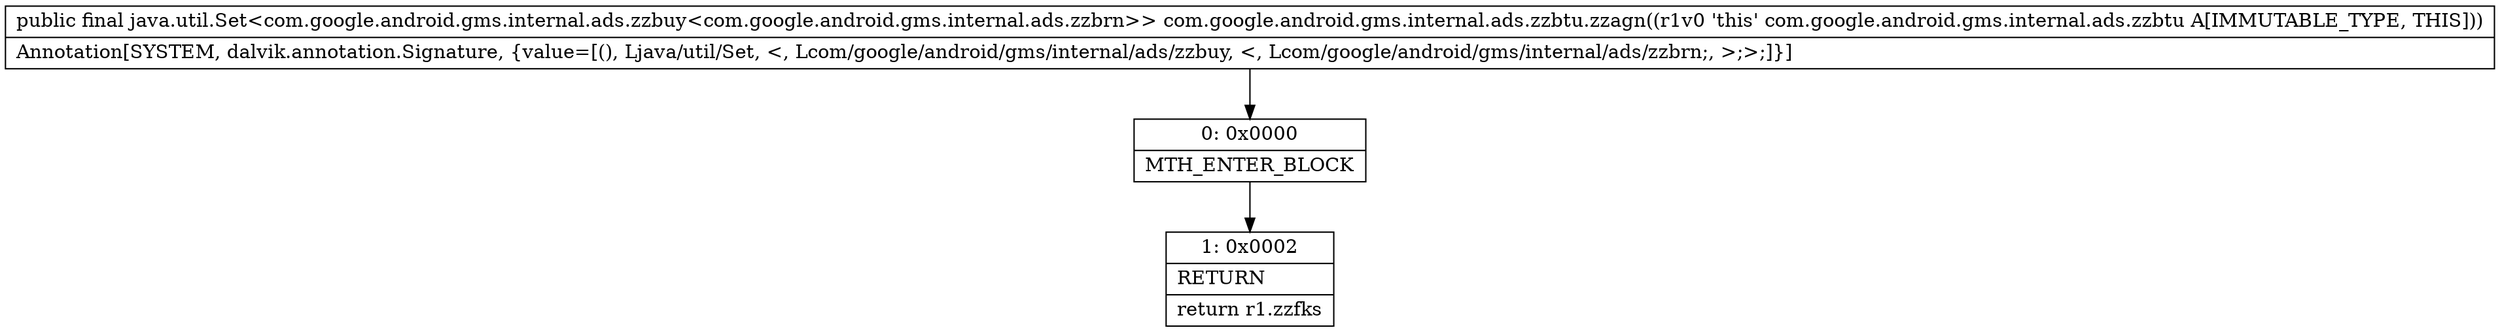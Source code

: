 digraph "CFG forcom.google.android.gms.internal.ads.zzbtu.zzagn()Ljava\/util\/Set;" {
Node_0 [shape=record,label="{0\:\ 0x0000|MTH_ENTER_BLOCK\l}"];
Node_1 [shape=record,label="{1\:\ 0x0002|RETURN\l|return r1.zzfks\l}"];
MethodNode[shape=record,label="{public final java.util.Set\<com.google.android.gms.internal.ads.zzbuy\<com.google.android.gms.internal.ads.zzbrn\>\> com.google.android.gms.internal.ads.zzbtu.zzagn((r1v0 'this' com.google.android.gms.internal.ads.zzbtu A[IMMUTABLE_TYPE, THIS]))  | Annotation[SYSTEM, dalvik.annotation.Signature, \{value=[(), Ljava\/util\/Set, \<, Lcom\/google\/android\/gms\/internal\/ads\/zzbuy, \<, Lcom\/google\/android\/gms\/internal\/ads\/zzbrn;, \>;\>;]\}]\l}"];
MethodNode -> Node_0;
Node_0 -> Node_1;
}

